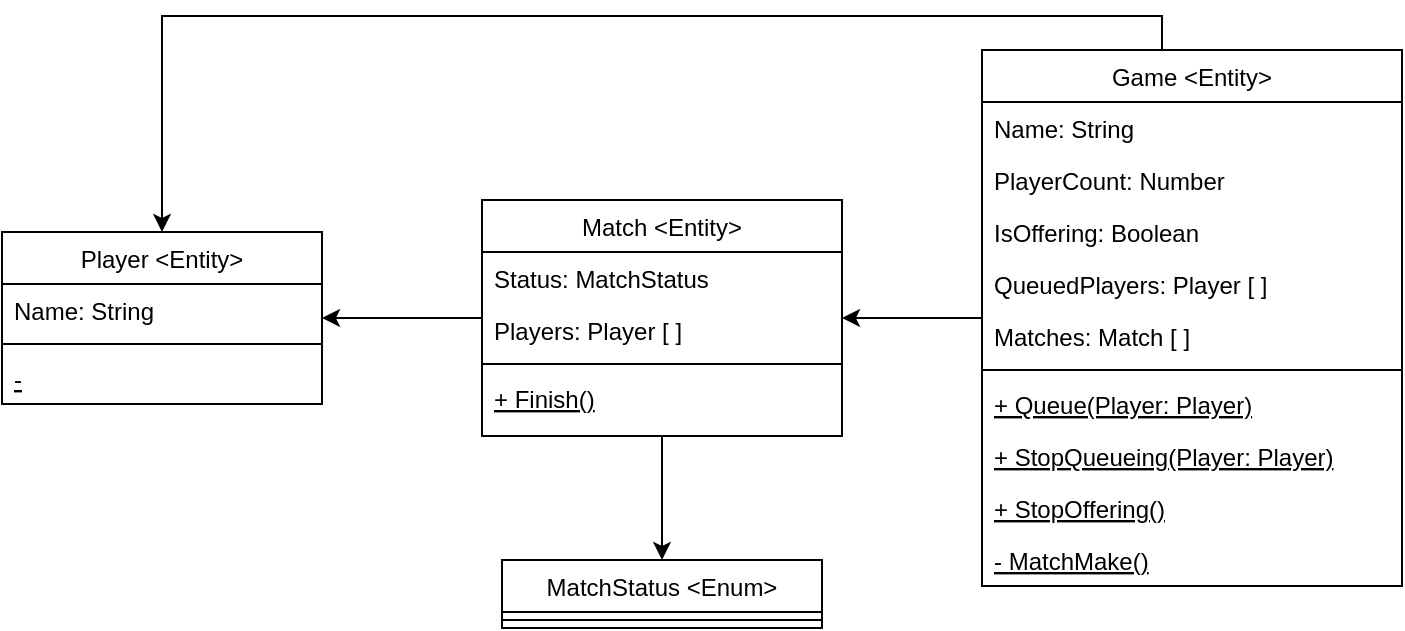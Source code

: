 <mxfile version="12.6.5" type="device"><diagram id="C5RBs43oDa-KdzZeNtuy" name="Page-1"><mxGraphModel dx="805" dy="462" grid="1" gridSize="10" guides="1" tooltips="1" connect="1" arrows="1" fold="1" page="1" pageScale="1" pageWidth="827" pageHeight="1169" math="0" shadow="0"><root><mxCell id="WIyWlLk6GJQsqaUBKTNV-0"/><mxCell id="WIyWlLk6GJQsqaUBKTNV-1" parent="WIyWlLk6GJQsqaUBKTNV-0"/><mxCell id="SZRDyJlRnwXPd62jmGkI-0" value="Player &lt;Entity&gt;" style="swimlane;fontStyle=0;align=center;verticalAlign=top;childLayout=stackLayout;horizontal=1;startSize=26;horizontalStack=0;resizeParent=1;resizeLast=0;collapsible=1;marginBottom=0;rounded=0;shadow=0;strokeWidth=1;" parent="WIyWlLk6GJQsqaUBKTNV-1" vertex="1"><mxGeometry x="200" y="688" width="160" height="86" as="geometry"><mxRectangle x="130" y="380" width="160" height="26" as="alternateBounds"/></mxGeometry></mxCell><mxCell id="SZRDyJlRnwXPd62jmGkI-2" value="Name: String" style="text;align=left;verticalAlign=top;spacingLeft=4;spacingRight=4;overflow=hidden;rotatable=0;points=[[0,0.5],[1,0.5]];portConstraint=eastwest;rounded=0;shadow=0;html=0;" parent="SZRDyJlRnwXPd62jmGkI-0" vertex="1"><mxGeometry y="26" width="160" height="26" as="geometry"/></mxCell><mxCell id="SZRDyJlRnwXPd62jmGkI-3" value="" style="line;html=1;strokeWidth=1;align=left;verticalAlign=middle;spacingTop=-1;spacingLeft=3;spacingRight=3;rotatable=0;labelPosition=right;points=[];portConstraint=eastwest;" parent="SZRDyJlRnwXPd62jmGkI-0" vertex="1"><mxGeometry y="52" width="160" height="8" as="geometry"/></mxCell><mxCell id="SZRDyJlRnwXPd62jmGkI-20" value="-" style="text;align=left;verticalAlign=top;spacingLeft=4;spacingRight=4;overflow=hidden;rotatable=0;points=[[0,0.5],[1,0.5]];portConstraint=eastwest;fontStyle=4" parent="SZRDyJlRnwXPd62jmGkI-0" vertex="1"><mxGeometry y="60" width="160" height="26" as="geometry"/></mxCell><mxCell id="SZRDyJlRnwXPd62jmGkI-18" value="" style="edgeStyle=orthogonalEdgeStyle;rounded=0;orthogonalLoop=1;jettySize=auto;html=1;" parent="WIyWlLk6GJQsqaUBKTNV-1" source="GOu5ZTcVj5P8Mnm-Cn24-8" target="GOu5ZTcVj5P8Mnm-Cn24-17" edge="1"><mxGeometry relative="1" as="geometry"><mxPoint x="610" y="716" as="targetPoint"/></mxGeometry></mxCell><mxCell id="SZRDyJlRnwXPd62jmGkI-52" value="" style="edgeStyle=orthogonalEdgeStyle;rounded=0;orthogonalLoop=1;jettySize=auto;html=1;" parent="WIyWlLk6GJQsqaUBKTNV-1" source="GOu5ZTcVj5P8Mnm-Cn24-17" target="SZRDyJlRnwXPd62jmGkI-47" edge="1"><mxGeometry relative="1" as="geometry"><mxPoint x="530" y="772" as="sourcePoint"/></mxGeometry></mxCell><mxCell id="SZRDyJlRnwXPd62jmGkI-47" value="MatchStatus &lt;Enum&gt;" style="swimlane;fontStyle=0;align=center;verticalAlign=top;childLayout=stackLayout;horizontal=1;startSize=26;horizontalStack=0;resizeParent=1;resizeLast=0;collapsible=1;marginBottom=0;rounded=0;shadow=0;strokeWidth=1;" parent="WIyWlLk6GJQsqaUBKTNV-1" vertex="1"><mxGeometry x="450" y="852" width="160" height="34" as="geometry"><mxRectangle x="340" y="380" width="170" height="26" as="alternateBounds"/></mxGeometry></mxCell><mxCell id="SZRDyJlRnwXPd62jmGkI-51" value="" style="line;html=1;strokeWidth=1;align=left;verticalAlign=middle;spacingTop=-1;spacingLeft=3;spacingRight=3;rotatable=0;labelPosition=right;points=[];portConstraint=eastwest;" parent="SZRDyJlRnwXPd62jmGkI-47" vertex="1"><mxGeometry y="26" width="160" height="8" as="geometry"/></mxCell><mxCell id="GOu5ZTcVj5P8Mnm-Cn24-1" value="" style="edgeStyle=orthogonalEdgeStyle;rounded=0;orthogonalLoop=1;jettySize=auto;html=1;" edge="1" parent="WIyWlLk6GJQsqaUBKTNV-1" source="GOu5ZTcVj5P8Mnm-Cn24-17" target="SZRDyJlRnwXPd62jmGkI-0"><mxGeometry relative="1" as="geometry"><mxPoint x="450" y="710" as="sourcePoint"/><mxPoint x="390" y="770" as="targetPoint"/><Array as="points"/></mxGeometry></mxCell><mxCell id="GOu5ZTcVj5P8Mnm-Cn24-8" value="Game &lt;Entity&gt;" style="swimlane;fontStyle=0;align=center;verticalAlign=top;childLayout=stackLayout;horizontal=1;startSize=26;horizontalStack=0;resizeParent=1;resizeLast=0;collapsible=1;marginBottom=0;rounded=0;shadow=0;strokeWidth=1;" vertex="1" parent="WIyWlLk6GJQsqaUBKTNV-1"><mxGeometry x="690" y="597" width="210" height="268" as="geometry"><mxRectangle x="130" y="380" width="160" height="26" as="alternateBounds"/></mxGeometry></mxCell><mxCell id="GOu5ZTcVj5P8Mnm-Cn24-9" value="Name: String" style="text;align=left;verticalAlign=top;spacingLeft=4;spacingRight=4;overflow=hidden;rotatable=0;points=[[0,0.5],[1,0.5]];portConstraint=eastwest;rounded=0;shadow=0;html=0;" vertex="1" parent="GOu5ZTcVj5P8Mnm-Cn24-8"><mxGeometry y="26" width="210" height="26" as="geometry"/></mxCell><mxCell id="GOu5ZTcVj5P8Mnm-Cn24-10" value="PlayerCount: Number" style="text;align=left;verticalAlign=top;spacingLeft=4;spacingRight=4;overflow=hidden;rotatable=0;points=[[0,0.5],[1,0.5]];portConstraint=eastwest;rounded=0;shadow=0;html=0;" vertex="1" parent="GOu5ZTcVj5P8Mnm-Cn24-8"><mxGeometry y="52" width="210" height="26" as="geometry"/></mxCell><mxCell id="GOu5ZTcVj5P8Mnm-Cn24-29" value="IsOffering: Boolean" style="text;align=left;verticalAlign=top;spacingLeft=4;spacingRight=4;overflow=hidden;rotatable=0;points=[[0,0.5],[1,0.5]];portConstraint=eastwest;rounded=0;shadow=0;html=0;" vertex="1" parent="GOu5ZTcVj5P8Mnm-Cn24-8"><mxGeometry y="78" width="210" height="26" as="geometry"/></mxCell><mxCell id="GOu5ZTcVj5P8Mnm-Cn24-23" value="QueuedPlayers: Player [ ]" style="text;align=left;verticalAlign=top;spacingLeft=4;spacingRight=4;overflow=hidden;rotatable=0;points=[[0,0.5],[1,0.5]];portConstraint=eastwest;rounded=0;shadow=0;html=0;" vertex="1" parent="GOu5ZTcVj5P8Mnm-Cn24-8"><mxGeometry y="104" width="210" height="26" as="geometry"/></mxCell><mxCell id="GOu5ZTcVj5P8Mnm-Cn24-16" value="Matches: Match [ ]" style="text;align=left;verticalAlign=top;spacingLeft=4;spacingRight=4;overflow=hidden;rotatable=0;points=[[0,0.5],[1,0.5]];portConstraint=eastwest;rounded=0;shadow=0;html=0;" vertex="1" parent="GOu5ZTcVj5P8Mnm-Cn24-8"><mxGeometry y="130" width="210" height="26" as="geometry"/></mxCell><mxCell id="GOu5ZTcVj5P8Mnm-Cn24-12" value="" style="line;html=1;strokeWidth=1;align=left;verticalAlign=middle;spacingTop=-1;spacingLeft=3;spacingRight=3;rotatable=0;labelPosition=right;points=[];portConstraint=eastwest;" vertex="1" parent="GOu5ZTcVj5P8Mnm-Cn24-8"><mxGeometry y="156" width="210" height="8" as="geometry"/></mxCell><mxCell id="GOu5ZTcVj5P8Mnm-Cn24-13" value="+ Queue(Player: Player)" style="text;align=left;verticalAlign=top;spacingLeft=4;spacingRight=4;overflow=hidden;rotatable=0;points=[[0,0.5],[1,0.5]];portConstraint=eastwest;fontStyle=4" vertex="1" parent="GOu5ZTcVj5P8Mnm-Cn24-8"><mxGeometry y="164" width="210" height="26" as="geometry"/></mxCell><mxCell id="GOu5ZTcVj5P8Mnm-Cn24-27" value="+ StopQueueing(Player: Player)" style="text;align=left;verticalAlign=top;spacingLeft=4;spacingRight=4;overflow=hidden;rotatable=0;points=[[0,0.5],[1,0.5]];portConstraint=eastwest;fontStyle=4" vertex="1" parent="GOu5ZTcVj5P8Mnm-Cn24-8"><mxGeometry y="190" width="210" height="26" as="geometry"/></mxCell><mxCell id="GOu5ZTcVj5P8Mnm-Cn24-28" value="+ StopOffering()" style="text;align=left;verticalAlign=top;spacingLeft=4;spacingRight=4;overflow=hidden;rotatable=0;points=[[0,0.5],[1,0.5]];portConstraint=eastwest;fontStyle=4" vertex="1" parent="GOu5ZTcVj5P8Mnm-Cn24-8"><mxGeometry y="216" width="210" height="26" as="geometry"/></mxCell><mxCell id="GOu5ZTcVj5P8Mnm-Cn24-25" value="- MatchMake()" style="text;align=left;verticalAlign=top;spacingLeft=4;spacingRight=4;overflow=hidden;rotatable=0;points=[[0,0.5],[1,0.5]];portConstraint=eastwest;fontStyle=4" vertex="1" parent="GOu5ZTcVj5P8Mnm-Cn24-8"><mxGeometry y="242" width="210" height="26" as="geometry"/></mxCell><mxCell id="GOu5ZTcVj5P8Mnm-Cn24-17" value="Match &lt;Entity&gt;" style="swimlane;fontStyle=0;align=center;verticalAlign=top;childLayout=stackLayout;horizontal=1;startSize=26;horizontalStack=0;resizeParent=1;resizeLast=0;collapsible=1;marginBottom=0;rounded=0;shadow=0;strokeWidth=1;" vertex="1" parent="WIyWlLk6GJQsqaUBKTNV-1"><mxGeometry x="440" y="672" width="180" height="118" as="geometry"><mxRectangle x="130" y="380" width="160" height="26" as="alternateBounds"/></mxGeometry></mxCell><mxCell id="GOu5ZTcVj5P8Mnm-Cn24-19" value="Status: MatchStatus" style="text;align=left;verticalAlign=top;spacingLeft=4;spacingRight=4;overflow=hidden;rotatable=0;points=[[0,0.5],[1,0.5]];portConstraint=eastwest;rounded=0;shadow=0;html=0;" vertex="1" parent="GOu5ZTcVj5P8Mnm-Cn24-17"><mxGeometry y="26" width="180" height="26" as="geometry"/></mxCell><mxCell id="GOu5ZTcVj5P8Mnm-Cn24-20" value="Players: Player [ ]" style="text;align=left;verticalAlign=top;spacingLeft=4;spacingRight=4;overflow=hidden;rotatable=0;points=[[0,0.5],[1,0.5]];portConstraint=eastwest;rounded=0;shadow=0;html=0;" vertex="1" parent="GOu5ZTcVj5P8Mnm-Cn24-17"><mxGeometry y="52" width="180" height="26" as="geometry"/></mxCell><mxCell id="GOu5ZTcVj5P8Mnm-Cn24-21" value="" style="line;html=1;strokeWidth=1;align=left;verticalAlign=middle;spacingTop=-1;spacingLeft=3;spacingRight=3;rotatable=0;labelPosition=right;points=[];portConstraint=eastwest;" vertex="1" parent="GOu5ZTcVj5P8Mnm-Cn24-17"><mxGeometry y="78" width="180" height="8" as="geometry"/></mxCell><mxCell id="GOu5ZTcVj5P8Mnm-Cn24-22" value="+ Finish()" style="text;align=left;verticalAlign=top;spacingLeft=4;spacingRight=4;overflow=hidden;rotatable=0;points=[[0,0.5],[1,0.5]];portConstraint=eastwest;fontStyle=4" vertex="1" parent="GOu5ZTcVj5P8Mnm-Cn24-17"><mxGeometry y="86" width="180" height="26" as="geometry"/></mxCell><mxCell id="GOu5ZTcVj5P8Mnm-Cn24-26" value="" style="edgeStyle=orthogonalEdgeStyle;rounded=0;orthogonalLoop=1;jettySize=auto;html=1;" edge="1" parent="WIyWlLk6GJQsqaUBKTNV-1" source="GOu5ZTcVj5P8Mnm-Cn24-8" target="SZRDyJlRnwXPd62jmGkI-0"><mxGeometry relative="1" as="geometry"><mxPoint x="700" y="741" as="sourcePoint"/><mxPoint x="630" y="741" as="targetPoint"/><Array as="points"><mxPoint x="780" y="580"/><mxPoint x="280" y="580"/></Array></mxGeometry></mxCell></root></mxGraphModel></diagram></mxfile>